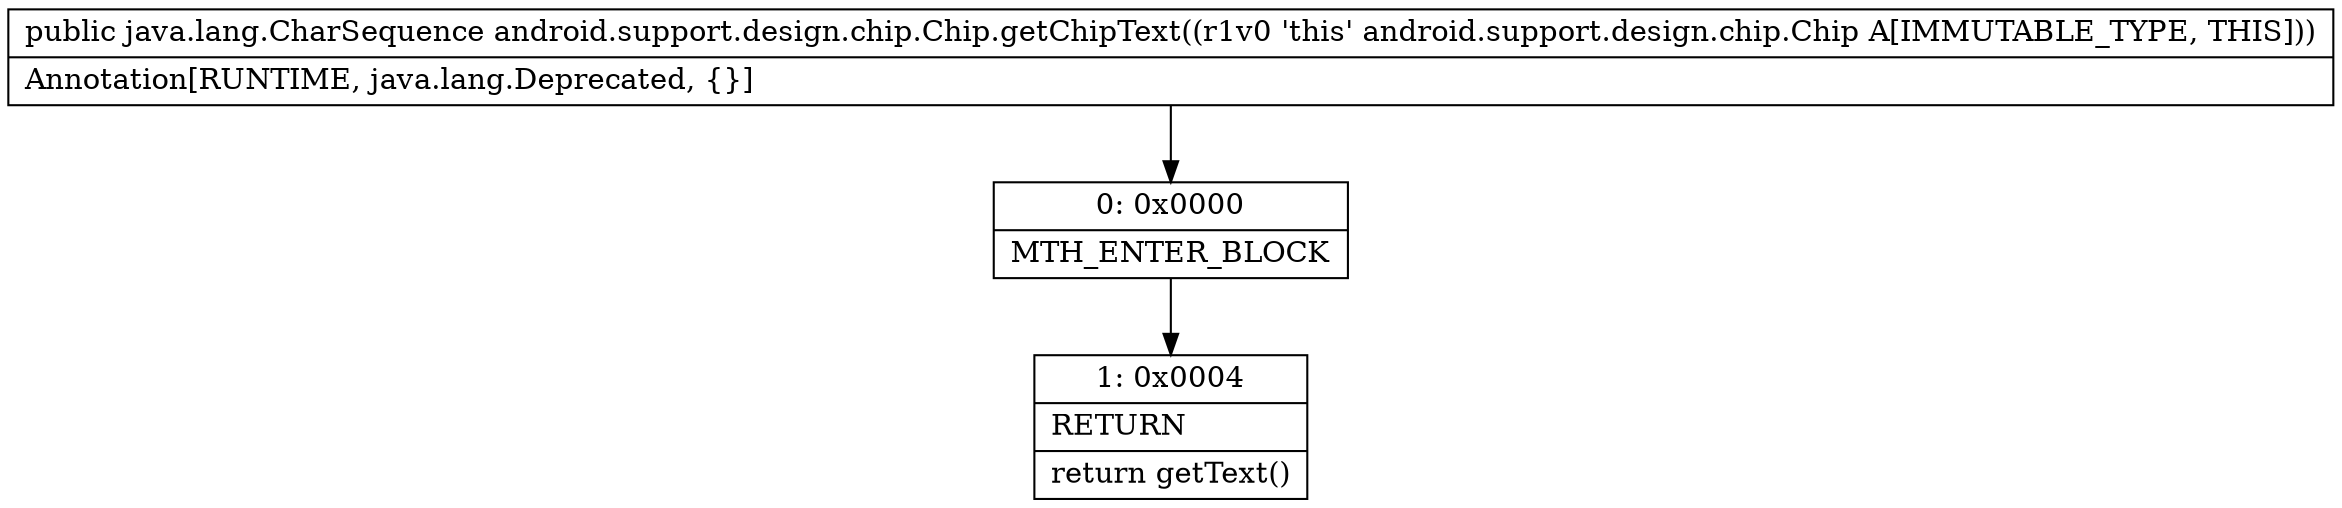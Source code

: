 digraph "CFG forandroid.support.design.chip.Chip.getChipText()Ljava\/lang\/CharSequence;" {
Node_0 [shape=record,label="{0\:\ 0x0000|MTH_ENTER_BLOCK\l}"];
Node_1 [shape=record,label="{1\:\ 0x0004|RETURN\l|return getText()\l}"];
MethodNode[shape=record,label="{public java.lang.CharSequence android.support.design.chip.Chip.getChipText((r1v0 'this' android.support.design.chip.Chip A[IMMUTABLE_TYPE, THIS]))  | Annotation[RUNTIME, java.lang.Deprecated, \{\}]\l}"];
MethodNode -> Node_0;
Node_0 -> Node_1;
}

